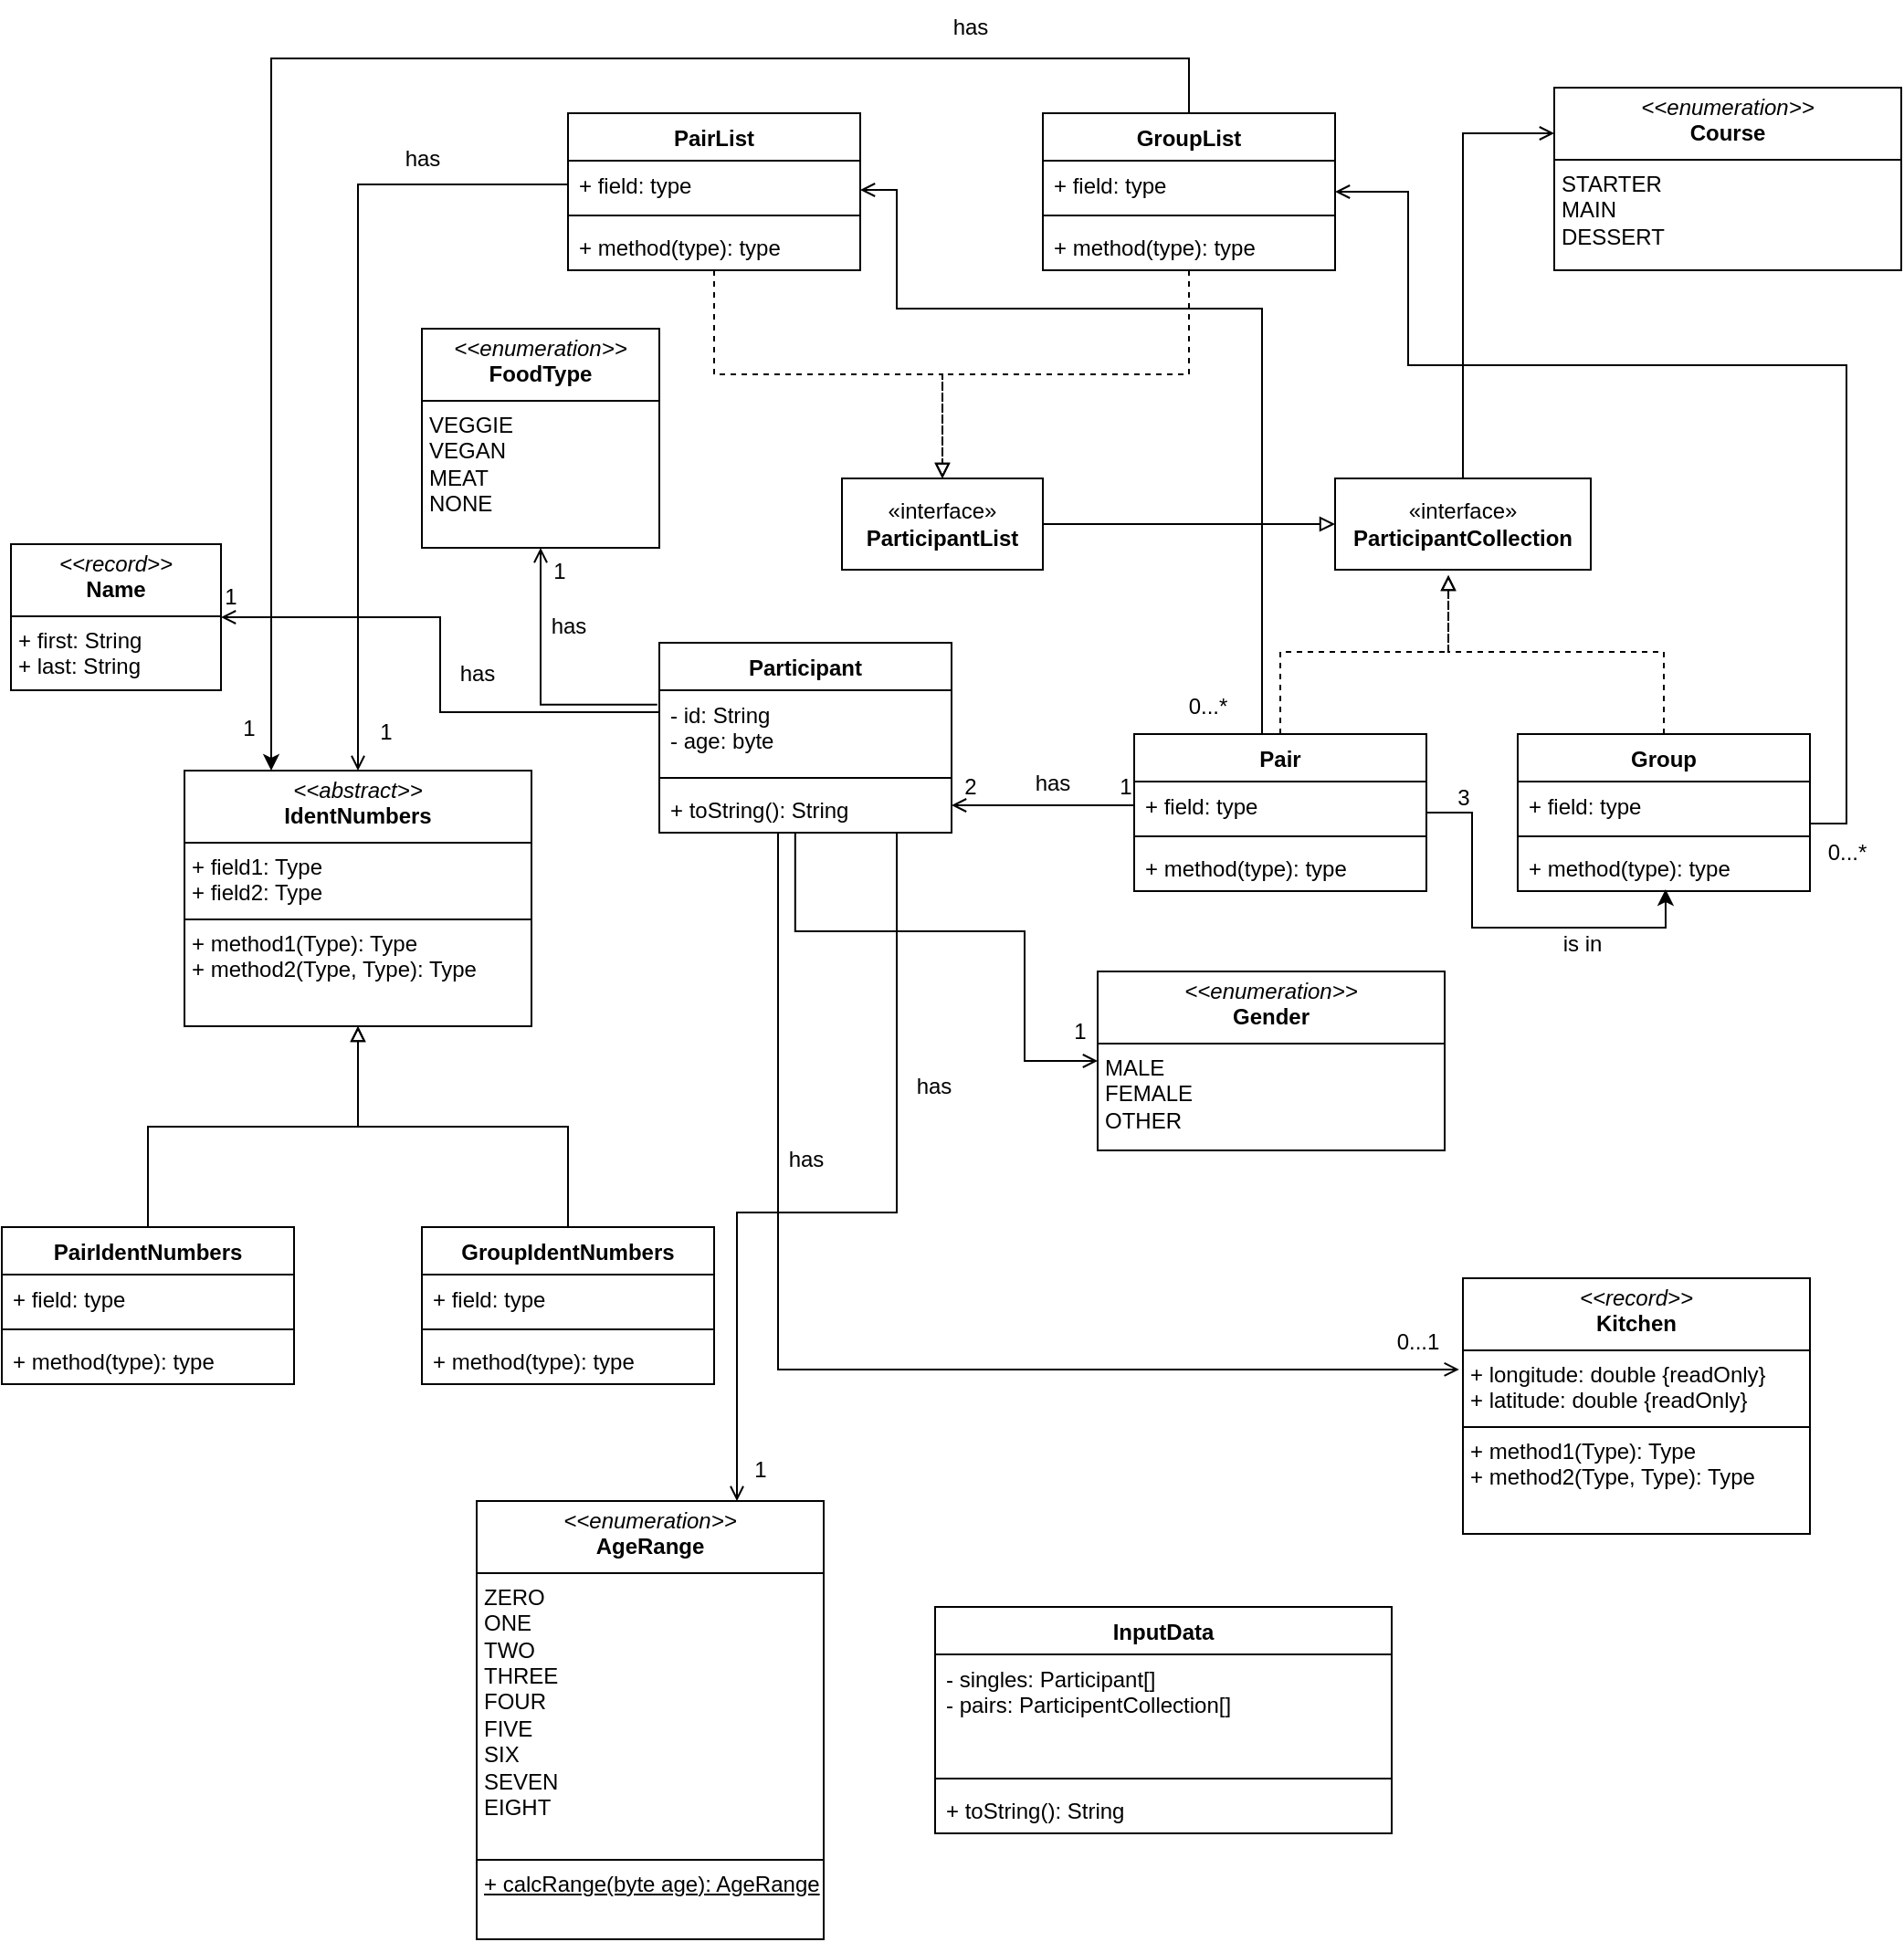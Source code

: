 <mxfile version="24.3.0" type="device">
  <diagram name="Seite-1" id="6wSpcnWUghKB4rUfSbuZ">
    <mxGraphModel dx="1542" dy="875" grid="1" gridSize="10" guides="1" tooltips="1" connect="1" arrows="1" fold="1" page="1" pageScale="1" pageWidth="1169" pageHeight="1654" math="0" shadow="0">
      <root>
        <mxCell id="0" />
        <mxCell id="1" parent="0" />
        <mxCell id="k5iG-wbjNf3QWmzNmNS7-6" style="edgeStyle=orthogonalEdgeStyle;rounded=0;orthogonalLoop=1;jettySize=auto;html=1;entryX=0;entryY=0.25;entryDx=0;entryDy=0;endArrow=open;endFill=0;" edge="1" parent="1" source="sCv6F4jHhr01Q8Q7Me1H-1" target="sCv6F4jHhr01Q8Q7Me1H-37">
          <mxGeometry relative="1" as="geometry" />
        </mxCell>
        <mxCell id="sCv6F4jHhr01Q8Q7Me1H-1" value="«interface»&lt;br&gt;&lt;b&gt;ParticipantCollection&lt;/b&gt;" style="html=1;whiteSpace=wrap;" parent="1" vertex="1">
          <mxGeometry x="740" y="322" width="140" height="50" as="geometry" />
        </mxCell>
        <mxCell id="sCv6F4jHhr01Q8Q7Me1H-3" style="edgeStyle=orthogonalEdgeStyle;rounded=0;orthogonalLoop=1;jettySize=auto;html=1;endArrow=block;endFill=0;" parent="1" source="sCv6F4jHhr01Q8Q7Me1H-2" target="sCv6F4jHhr01Q8Q7Me1H-1" edge="1">
          <mxGeometry relative="1" as="geometry" />
        </mxCell>
        <mxCell id="sCv6F4jHhr01Q8Q7Me1H-2" value="«interface»&lt;br&gt;&lt;b&gt;ParticipantList&lt;/b&gt;" style="html=1;whiteSpace=wrap;" parent="1" vertex="1">
          <mxGeometry x="470" y="322" width="110" height="50" as="geometry" />
        </mxCell>
        <mxCell id="sCv6F4jHhr01Q8Q7Me1H-4" value="Group" style="swimlane;fontStyle=1;align=center;verticalAlign=top;childLayout=stackLayout;horizontal=1;startSize=26;horizontalStack=0;resizeParent=1;resizeParentMax=0;resizeLast=0;collapsible=1;marginBottom=0;whiteSpace=wrap;html=1;" parent="1" vertex="1">
          <mxGeometry x="840" y="462" width="160" height="86" as="geometry" />
        </mxCell>
        <mxCell id="sCv6F4jHhr01Q8Q7Me1H-5" value="+ field: type" style="text;strokeColor=none;fillColor=none;align=left;verticalAlign=top;spacingLeft=4;spacingRight=4;overflow=hidden;rotatable=0;points=[[0,0.5],[1,0.5]];portConstraint=eastwest;whiteSpace=wrap;html=1;" parent="sCv6F4jHhr01Q8Q7Me1H-4" vertex="1">
          <mxGeometry y="26" width="160" height="26" as="geometry" />
        </mxCell>
        <mxCell id="sCv6F4jHhr01Q8Q7Me1H-6" value="" style="line;strokeWidth=1;fillColor=none;align=left;verticalAlign=middle;spacingTop=-1;spacingLeft=3;spacingRight=3;rotatable=0;labelPosition=right;points=[];portConstraint=eastwest;strokeColor=inherit;" parent="sCv6F4jHhr01Q8Q7Me1H-4" vertex="1">
          <mxGeometry y="52" width="160" height="8" as="geometry" />
        </mxCell>
        <mxCell id="sCv6F4jHhr01Q8Q7Me1H-7" value="+ method(type): type" style="text;strokeColor=none;fillColor=none;align=left;verticalAlign=top;spacingLeft=4;spacingRight=4;overflow=hidden;rotatable=0;points=[[0,0.5],[1,0.5]];portConstraint=eastwest;whiteSpace=wrap;html=1;" parent="sCv6F4jHhr01Q8Q7Me1H-4" vertex="1">
          <mxGeometry y="60" width="160" height="26" as="geometry" />
        </mxCell>
        <mxCell id="sCv6F4jHhr01Q8Q7Me1H-56" style="edgeStyle=orthogonalEdgeStyle;rounded=0;orthogonalLoop=1;jettySize=auto;html=1;entryX=-0.011;entryY=0.357;entryDx=0;entryDy=0;entryPerimeter=0;endArrow=open;endFill=0;" parent="1" source="sCv6F4jHhr01Q8Q7Me1H-38" target="sCv6F4jHhr01Q8Q7Me1H-46" edge="1">
          <mxGeometry relative="1" as="geometry">
            <mxPoint x="780" y="753" as="targetPoint" />
            <Array as="points">
              <mxPoint x="435" y="810" />
            </Array>
          </mxGeometry>
        </mxCell>
        <mxCell id="sCv6F4jHhr01Q8Q7Me1H-8" value="Pair" style="swimlane;fontStyle=1;align=center;verticalAlign=top;childLayout=stackLayout;horizontal=1;startSize=26;horizontalStack=0;resizeParent=1;resizeParentMax=0;resizeLast=0;collapsible=1;marginBottom=0;whiteSpace=wrap;html=1;" parent="1" vertex="1">
          <mxGeometry x="630" y="462" width="160" height="86" as="geometry" />
        </mxCell>
        <mxCell id="sCv6F4jHhr01Q8Q7Me1H-9" value="+ field: type" style="text;strokeColor=none;fillColor=none;align=left;verticalAlign=top;spacingLeft=4;spacingRight=4;overflow=hidden;rotatable=0;points=[[0,0.5],[1,0.5]];portConstraint=eastwest;whiteSpace=wrap;html=1;" parent="sCv6F4jHhr01Q8Q7Me1H-8" vertex="1">
          <mxGeometry y="26" width="160" height="26" as="geometry" />
        </mxCell>
        <mxCell id="sCv6F4jHhr01Q8Q7Me1H-10" value="" style="line;strokeWidth=1;fillColor=none;align=left;verticalAlign=middle;spacingTop=-1;spacingLeft=3;spacingRight=3;rotatable=0;labelPosition=right;points=[];portConstraint=eastwest;strokeColor=inherit;" parent="sCv6F4jHhr01Q8Q7Me1H-8" vertex="1">
          <mxGeometry y="52" width="160" height="8" as="geometry" />
        </mxCell>
        <mxCell id="sCv6F4jHhr01Q8Q7Me1H-11" value="+ method(type): type" style="text;strokeColor=none;fillColor=none;align=left;verticalAlign=top;spacingLeft=4;spacingRight=4;overflow=hidden;rotatable=0;points=[[0,0.5],[1,0.5]];portConstraint=eastwest;whiteSpace=wrap;html=1;" parent="sCv6F4jHhr01Q8Q7Me1H-8" vertex="1">
          <mxGeometry y="60" width="160" height="26" as="geometry" />
        </mxCell>
        <mxCell id="sCv6F4jHhr01Q8Q7Me1H-12" style="edgeStyle=orthogonalEdgeStyle;rounded=0;orthogonalLoop=1;jettySize=auto;html=1;entryX=0.443;entryY=1.06;entryDx=0;entryDy=0;entryPerimeter=0;dashed=1;endArrow=block;endFill=0;" parent="1" source="sCv6F4jHhr01Q8Q7Me1H-8" target="sCv6F4jHhr01Q8Q7Me1H-1" edge="1">
          <mxGeometry relative="1" as="geometry" />
        </mxCell>
        <mxCell id="sCv6F4jHhr01Q8Q7Me1H-13" style="edgeStyle=orthogonalEdgeStyle;rounded=0;orthogonalLoop=1;jettySize=auto;html=1;entryX=0.443;entryY=1.06;entryDx=0;entryDy=0;entryPerimeter=0;dashed=1;endArrow=block;endFill=0;" parent="1" source="sCv6F4jHhr01Q8Q7Me1H-4" target="sCv6F4jHhr01Q8Q7Me1H-1" edge="1">
          <mxGeometry relative="1" as="geometry" />
        </mxCell>
        <mxCell id="sCv6F4jHhr01Q8Q7Me1H-23" style="edgeStyle=orthogonalEdgeStyle;rounded=0;orthogonalLoop=1;jettySize=auto;html=1;entryX=0.5;entryY=0;entryDx=0;entryDy=0;dashed=1;endArrow=block;endFill=0;" parent="1" source="sCv6F4jHhr01Q8Q7Me1H-14" target="sCv6F4jHhr01Q8Q7Me1H-2" edge="1">
          <mxGeometry relative="1" as="geometry" />
        </mxCell>
        <mxCell id="sCv6F4jHhr01Q8Q7Me1H-62" style="edgeStyle=orthogonalEdgeStyle;rounded=0;orthogonalLoop=1;jettySize=auto;html=1;entryX=0.25;entryY=0;entryDx=0;entryDy=0;" parent="1" source="sCv6F4jHhr01Q8Q7Me1H-14" target="sCv6F4jHhr01Q8Q7Me1H-24" edge="1">
          <mxGeometry relative="1" as="geometry">
            <Array as="points">
              <mxPoint x="660" y="92" />
              <mxPoint x="158" y="92" />
            </Array>
          </mxGeometry>
        </mxCell>
        <mxCell id="sCv6F4jHhr01Q8Q7Me1H-14" value="GroupList" style="swimlane;fontStyle=1;align=center;verticalAlign=top;childLayout=stackLayout;horizontal=1;startSize=26;horizontalStack=0;resizeParent=1;resizeParentMax=0;resizeLast=0;collapsible=1;marginBottom=0;whiteSpace=wrap;html=1;" parent="1" vertex="1">
          <mxGeometry x="580" y="122" width="160" height="86" as="geometry" />
        </mxCell>
        <mxCell id="sCv6F4jHhr01Q8Q7Me1H-15" value="+ field: type" style="text;strokeColor=none;fillColor=none;align=left;verticalAlign=top;spacingLeft=4;spacingRight=4;overflow=hidden;rotatable=0;points=[[0,0.5],[1,0.5]];portConstraint=eastwest;whiteSpace=wrap;html=1;" parent="sCv6F4jHhr01Q8Q7Me1H-14" vertex="1">
          <mxGeometry y="26" width="160" height="26" as="geometry" />
        </mxCell>
        <mxCell id="sCv6F4jHhr01Q8Q7Me1H-16" value="" style="line;strokeWidth=1;fillColor=none;align=left;verticalAlign=middle;spacingTop=-1;spacingLeft=3;spacingRight=3;rotatable=0;labelPosition=right;points=[];portConstraint=eastwest;strokeColor=inherit;" parent="sCv6F4jHhr01Q8Q7Me1H-14" vertex="1">
          <mxGeometry y="52" width="160" height="8" as="geometry" />
        </mxCell>
        <mxCell id="sCv6F4jHhr01Q8Q7Me1H-17" value="+ method(type): type" style="text;strokeColor=none;fillColor=none;align=left;verticalAlign=top;spacingLeft=4;spacingRight=4;overflow=hidden;rotatable=0;points=[[0,0.5],[1,0.5]];portConstraint=eastwest;whiteSpace=wrap;html=1;" parent="sCv6F4jHhr01Q8Q7Me1H-14" vertex="1">
          <mxGeometry y="60" width="160" height="26" as="geometry" />
        </mxCell>
        <mxCell id="sCv6F4jHhr01Q8Q7Me1H-22" style="edgeStyle=orthogonalEdgeStyle;rounded=0;orthogonalLoop=1;jettySize=auto;html=1;entryX=0.5;entryY=0;entryDx=0;entryDy=0;dashed=1;endArrow=block;endFill=0;" parent="1" source="sCv6F4jHhr01Q8Q7Me1H-18" target="sCv6F4jHhr01Q8Q7Me1H-2" edge="1">
          <mxGeometry relative="1" as="geometry" />
        </mxCell>
        <mxCell id="sCv6F4jHhr01Q8Q7Me1H-18" value="PairList" style="swimlane;fontStyle=1;align=center;verticalAlign=top;childLayout=stackLayout;horizontal=1;startSize=26;horizontalStack=0;resizeParent=1;resizeParentMax=0;resizeLast=0;collapsible=1;marginBottom=0;whiteSpace=wrap;html=1;" parent="1" vertex="1">
          <mxGeometry x="320" y="122" width="160" height="86" as="geometry" />
        </mxCell>
        <mxCell id="sCv6F4jHhr01Q8Q7Me1H-19" value="+ field: type" style="text;strokeColor=none;fillColor=none;align=left;verticalAlign=top;spacingLeft=4;spacingRight=4;overflow=hidden;rotatable=0;points=[[0,0.5],[1,0.5]];portConstraint=eastwest;whiteSpace=wrap;html=1;" parent="sCv6F4jHhr01Q8Q7Me1H-18" vertex="1">
          <mxGeometry y="26" width="160" height="26" as="geometry" />
        </mxCell>
        <mxCell id="sCv6F4jHhr01Q8Q7Me1H-20" value="" style="line;strokeWidth=1;fillColor=none;align=left;verticalAlign=middle;spacingTop=-1;spacingLeft=3;spacingRight=3;rotatable=0;labelPosition=right;points=[];portConstraint=eastwest;strokeColor=inherit;" parent="sCv6F4jHhr01Q8Q7Me1H-18" vertex="1">
          <mxGeometry y="52" width="160" height="8" as="geometry" />
        </mxCell>
        <mxCell id="sCv6F4jHhr01Q8Q7Me1H-21" value="+ method(type): type" style="text;strokeColor=none;fillColor=none;align=left;verticalAlign=top;spacingLeft=4;spacingRight=4;overflow=hidden;rotatable=0;points=[[0,0.5],[1,0.5]];portConstraint=eastwest;whiteSpace=wrap;html=1;" parent="sCv6F4jHhr01Q8Q7Me1H-18" vertex="1">
          <mxGeometry y="60" width="160" height="26" as="geometry" />
        </mxCell>
        <mxCell id="sCv6F4jHhr01Q8Q7Me1H-59" style="edgeStyle=orthogonalEdgeStyle;rounded=0;orthogonalLoop=1;jettySize=auto;html=1;entryX=0;entryY=0.5;entryDx=0;entryDy=0;endArrow=none;endFill=0;startArrow=open;startFill=0;" parent="1" source="sCv6F4jHhr01Q8Q7Me1H-24" target="sCv6F4jHhr01Q8Q7Me1H-19" edge="1">
          <mxGeometry relative="1" as="geometry" />
        </mxCell>
        <mxCell id="sCv6F4jHhr01Q8Q7Me1H-24" value="&lt;p style=&quot;margin:0px;margin-top:4px;text-align:center;&quot;&gt;&lt;i&gt;&amp;lt;&amp;lt;abstract&amp;gt;&amp;gt;&lt;/i&gt;&lt;br&gt;&lt;b&gt;IdentNumbers&lt;/b&gt;&lt;/p&gt;&lt;hr size=&quot;1&quot; style=&quot;border-style:solid;&quot;&gt;&lt;p style=&quot;margin:0px;margin-left:4px;&quot;&gt;+ field1: Type&lt;br&gt;+ field2: Type&lt;/p&gt;&lt;hr size=&quot;1&quot; style=&quot;border-style:solid;&quot;&gt;&lt;p style=&quot;margin:0px;margin-left:4px;&quot;&gt;+ method1(Type): Type&lt;br&gt;+ method2(Type, Type): Type&lt;/p&gt;" style="verticalAlign=top;align=left;overflow=fill;html=1;whiteSpace=wrap;" parent="1" vertex="1">
          <mxGeometry x="110" y="482" width="190" height="140" as="geometry" />
        </mxCell>
        <mxCell id="sCv6F4jHhr01Q8Q7Me1H-34" style="edgeStyle=orthogonalEdgeStyle;rounded=0;orthogonalLoop=1;jettySize=auto;html=1;entryX=0.5;entryY=1;entryDx=0;entryDy=0;endArrow=block;endFill=0;" parent="1" source="sCv6F4jHhr01Q8Q7Me1H-25" target="sCv6F4jHhr01Q8Q7Me1H-24" edge="1">
          <mxGeometry relative="1" as="geometry" />
        </mxCell>
        <mxCell id="sCv6F4jHhr01Q8Q7Me1H-25" value="GroupIdentNumbers" style="swimlane;fontStyle=1;align=center;verticalAlign=top;childLayout=stackLayout;horizontal=1;startSize=26;horizontalStack=0;resizeParent=1;resizeParentMax=0;resizeLast=0;collapsible=1;marginBottom=0;whiteSpace=wrap;html=1;" parent="1" vertex="1">
          <mxGeometry x="240" y="732" width="160" height="86" as="geometry" />
        </mxCell>
        <mxCell id="sCv6F4jHhr01Q8Q7Me1H-26" value="+ field: type" style="text;strokeColor=none;fillColor=none;align=left;verticalAlign=top;spacingLeft=4;spacingRight=4;overflow=hidden;rotatable=0;points=[[0,0.5],[1,0.5]];portConstraint=eastwest;whiteSpace=wrap;html=1;" parent="sCv6F4jHhr01Q8Q7Me1H-25" vertex="1">
          <mxGeometry y="26" width="160" height="26" as="geometry" />
        </mxCell>
        <mxCell id="sCv6F4jHhr01Q8Q7Me1H-27" value="" style="line;strokeWidth=1;fillColor=none;align=left;verticalAlign=middle;spacingTop=-1;spacingLeft=3;spacingRight=3;rotatable=0;labelPosition=right;points=[];portConstraint=eastwest;strokeColor=inherit;" parent="sCv6F4jHhr01Q8Q7Me1H-25" vertex="1">
          <mxGeometry y="52" width="160" height="8" as="geometry" />
        </mxCell>
        <mxCell id="sCv6F4jHhr01Q8Q7Me1H-28" value="+ method(type): type" style="text;strokeColor=none;fillColor=none;align=left;verticalAlign=top;spacingLeft=4;spacingRight=4;overflow=hidden;rotatable=0;points=[[0,0.5],[1,0.5]];portConstraint=eastwest;whiteSpace=wrap;html=1;" parent="sCv6F4jHhr01Q8Q7Me1H-25" vertex="1">
          <mxGeometry y="60" width="160" height="26" as="geometry" />
        </mxCell>
        <mxCell id="sCv6F4jHhr01Q8Q7Me1H-33" style="edgeStyle=orthogonalEdgeStyle;rounded=0;orthogonalLoop=1;jettySize=auto;html=1;entryX=0.5;entryY=1;entryDx=0;entryDy=0;endArrow=block;endFill=0;" parent="1" source="sCv6F4jHhr01Q8Q7Me1H-29" target="sCv6F4jHhr01Q8Q7Me1H-24" edge="1">
          <mxGeometry relative="1" as="geometry" />
        </mxCell>
        <mxCell id="sCv6F4jHhr01Q8Q7Me1H-29" value="PairIdentNumbers" style="swimlane;fontStyle=1;align=center;verticalAlign=top;childLayout=stackLayout;horizontal=1;startSize=26;horizontalStack=0;resizeParent=1;resizeParentMax=0;resizeLast=0;collapsible=1;marginBottom=0;whiteSpace=wrap;html=1;" parent="1" vertex="1">
          <mxGeometry x="10" y="732" width="160" height="86" as="geometry" />
        </mxCell>
        <mxCell id="sCv6F4jHhr01Q8Q7Me1H-30" value="+ field: type" style="text;strokeColor=none;fillColor=none;align=left;verticalAlign=top;spacingLeft=4;spacingRight=4;overflow=hidden;rotatable=0;points=[[0,0.5],[1,0.5]];portConstraint=eastwest;whiteSpace=wrap;html=1;" parent="sCv6F4jHhr01Q8Q7Me1H-29" vertex="1">
          <mxGeometry y="26" width="160" height="26" as="geometry" />
        </mxCell>
        <mxCell id="sCv6F4jHhr01Q8Q7Me1H-31" value="" style="line;strokeWidth=1;fillColor=none;align=left;verticalAlign=middle;spacingTop=-1;spacingLeft=3;spacingRight=3;rotatable=0;labelPosition=right;points=[];portConstraint=eastwest;strokeColor=inherit;" parent="sCv6F4jHhr01Q8Q7Me1H-29" vertex="1">
          <mxGeometry y="52" width="160" height="8" as="geometry" />
        </mxCell>
        <mxCell id="sCv6F4jHhr01Q8Q7Me1H-32" value="+ method(type): type" style="text;strokeColor=none;fillColor=none;align=left;verticalAlign=top;spacingLeft=4;spacingRight=4;overflow=hidden;rotatable=0;points=[[0,0.5],[1,0.5]];portConstraint=eastwest;whiteSpace=wrap;html=1;" parent="sCv6F4jHhr01Q8Q7Me1H-29" vertex="1">
          <mxGeometry y="60" width="160" height="26" as="geometry" />
        </mxCell>
        <mxCell id="sCv6F4jHhr01Q8Q7Me1H-37" value="&lt;p style=&quot;margin:0px;margin-top:4px;text-align:center;&quot;&gt;&lt;i&gt;&amp;lt;&amp;lt;enumeration&amp;gt;&amp;gt;&lt;/i&gt;&lt;br&gt;&lt;b&gt;Course&lt;/b&gt;&lt;/p&gt;&lt;hr size=&quot;1&quot; style=&quot;border-style:solid;&quot;&gt;&lt;p style=&quot;margin:0px;margin-left:4px;&quot;&gt;STARTER&lt;/p&gt;&lt;p style=&quot;margin:0px;margin-left:4px;&quot;&gt;MAIN&lt;/p&gt;&lt;p style=&quot;margin:0px;margin-left:4px;&quot;&gt;DESSERT&lt;/p&gt;&lt;p style=&quot;margin:0px;margin-left:4px;&quot;&gt;&lt;br&gt;&lt;/p&gt;" style="verticalAlign=top;align=left;overflow=fill;html=1;whiteSpace=wrap;" parent="1" vertex="1">
          <mxGeometry x="860" y="108" width="190" height="100" as="geometry" />
        </mxCell>
        <mxCell id="sCv6F4jHhr01Q8Q7Me1H-47" style="edgeStyle=orthogonalEdgeStyle;rounded=0;orthogonalLoop=1;jettySize=auto;html=1;entryX=0;entryY=0.5;entryDx=0;entryDy=0;verticalAlign=bottom;endArrow=none;endFill=0;horizontal=1;shadow=0;flowAnimation=0;strokeColor=default;startArrow=open;startFill=0;" parent="1" source="sCv6F4jHhr01Q8Q7Me1H-38" target="sCv6F4jHhr01Q8Q7Me1H-9" edge="1">
          <mxGeometry relative="1" as="geometry">
            <Array as="points">
              <mxPoint x="550" y="501" />
              <mxPoint x="550" y="501" />
            </Array>
          </mxGeometry>
        </mxCell>
        <mxCell id="k5iG-wbjNf3QWmzNmNS7-21" style="edgeStyle=orthogonalEdgeStyle;rounded=0;orthogonalLoop=1;jettySize=auto;html=1;entryX=0.75;entryY=0;entryDx=0;entryDy=0;endArrow=open;endFill=0;" edge="1" parent="1" source="sCv6F4jHhr01Q8Q7Me1H-38" target="k5iG-wbjNf3QWmzNmNS7-20">
          <mxGeometry relative="1" as="geometry">
            <Array as="points">
              <mxPoint x="500" y="724" />
              <mxPoint x="413" y="724" />
            </Array>
          </mxGeometry>
        </mxCell>
        <mxCell id="sCv6F4jHhr01Q8Q7Me1H-38" value="Participant" style="swimlane;fontStyle=1;align=center;verticalAlign=top;childLayout=stackLayout;horizontal=1;startSize=26;horizontalStack=0;resizeParent=1;resizeParentMax=0;resizeLast=0;collapsible=1;marginBottom=0;whiteSpace=wrap;html=1;" parent="1" vertex="1">
          <mxGeometry x="370" y="412" width="160" height="104" as="geometry">
            <mxRectangle x="370" y="412" width="100" height="30" as="alternateBounds" />
          </mxGeometry>
        </mxCell>
        <mxCell id="sCv6F4jHhr01Q8Q7Me1H-39" value="&lt;div&gt;- id: String&lt;/div&gt;&lt;div&gt;- age: byte&lt;/div&gt;" style="text;strokeColor=none;fillColor=none;align=left;verticalAlign=top;spacingLeft=4;spacingRight=4;overflow=hidden;rotatable=0;points=[[0,0.5],[1,0.5]];portConstraint=eastwest;whiteSpace=wrap;html=1;" parent="sCv6F4jHhr01Q8Q7Me1H-38" vertex="1">
          <mxGeometry y="26" width="160" height="44" as="geometry" />
        </mxCell>
        <mxCell id="sCv6F4jHhr01Q8Q7Me1H-40" value="" style="line;strokeWidth=1;fillColor=none;align=left;verticalAlign=middle;spacingTop=-1;spacingLeft=3;spacingRight=3;rotatable=0;labelPosition=right;points=[];portConstraint=eastwest;strokeColor=inherit;" parent="sCv6F4jHhr01Q8Q7Me1H-38" vertex="1">
          <mxGeometry y="70" width="160" height="8" as="geometry" />
        </mxCell>
        <mxCell id="sCv6F4jHhr01Q8Q7Me1H-41" value="+ toString(): String" style="text;strokeColor=none;fillColor=none;align=left;verticalAlign=top;spacingLeft=4;spacingRight=4;overflow=hidden;rotatable=0;points=[[0,0.5],[1,0.5]];portConstraint=eastwest;whiteSpace=wrap;html=1;" parent="sCv6F4jHhr01Q8Q7Me1H-38" vertex="1">
          <mxGeometry y="78" width="160" height="26" as="geometry" />
        </mxCell>
        <mxCell id="sCv6F4jHhr01Q8Q7Me1H-46" value="&lt;p style=&quot;margin:0px;margin-top:4px;text-align:center;&quot;&gt;&lt;i&gt;&amp;lt;&amp;lt;record&amp;gt;&amp;gt;&lt;/i&gt;&lt;br&gt;&lt;b&gt;Kitchen&lt;/b&gt;&lt;/p&gt;&lt;hr size=&quot;1&quot; style=&quot;border-style:solid;&quot;&gt;&lt;p style=&quot;margin:0px;margin-left:4px;&quot;&gt;+ longitude: double {readOnly}&lt;/p&gt;&lt;p style=&quot;margin:0px;margin-left:4px;&quot;&gt;+ latitude: double {readOnly}&lt;/p&gt;&lt;hr size=&quot;1&quot; style=&quot;border-style:solid;&quot;&gt;&lt;p style=&quot;margin:0px;margin-left:4px;&quot;&gt;+ method1(Type): Type&lt;br&gt;+ method2(Type, Type): Type&lt;/p&gt;" style="verticalAlign=top;align=left;overflow=fill;html=1;whiteSpace=wrap;" parent="1" vertex="1">
          <mxGeometry x="810" y="760" width="190" height="140" as="geometry" />
        </mxCell>
        <mxCell id="sCv6F4jHhr01Q8Q7Me1H-48" style="edgeStyle=orthogonalEdgeStyle;rounded=0;orthogonalLoop=1;jettySize=auto;html=1;entryX=0.506;entryY=0.962;entryDx=0;entryDy=0;entryPerimeter=0;" parent="1" source="sCv6F4jHhr01Q8Q7Me1H-8" target="sCv6F4jHhr01Q8Q7Me1H-7" edge="1">
          <mxGeometry relative="1" as="geometry" />
        </mxCell>
        <mxCell id="sCv6F4jHhr01Q8Q7Me1H-50" value="has" style="text;html=1;align=center;verticalAlign=middle;resizable=0;points=[];autosize=1;strokeColor=none;fillColor=none;" parent="1" vertex="1">
          <mxGeometry x="565" y="474" width="40" height="30" as="geometry" />
        </mxCell>
        <mxCell id="sCv6F4jHhr01Q8Q7Me1H-52" value="2" style="text;html=1;align=center;verticalAlign=middle;resizable=0;points=[];autosize=1;strokeColor=none;fillColor=none;" parent="1" vertex="1">
          <mxGeometry x="525" y="476" width="30" height="30" as="geometry" />
        </mxCell>
        <mxCell id="sCv6F4jHhr01Q8Q7Me1H-53" value="1" style="text;html=1;align=center;verticalAlign=middle;resizable=0;points=[];autosize=1;strokeColor=none;fillColor=none;spacingBottom=0;" parent="1" vertex="1">
          <mxGeometry x="610" y="476" width="30" height="30" as="geometry" />
        </mxCell>
        <mxCell id="sCv6F4jHhr01Q8Q7Me1H-54" value="3" style="text;html=1;align=center;verticalAlign=middle;resizable=0;points=[];autosize=1;strokeColor=none;fillColor=none;" parent="1" vertex="1">
          <mxGeometry x="795" y="482" width="30" height="30" as="geometry" />
        </mxCell>
        <mxCell id="sCv6F4jHhr01Q8Q7Me1H-55" value="is in" style="text;html=1;align=center;verticalAlign=middle;resizable=0;points=[];autosize=1;strokeColor=none;fillColor=none;" parent="1" vertex="1">
          <mxGeometry x="855" y="562" width="40" height="30" as="geometry" />
        </mxCell>
        <mxCell id="sCv6F4jHhr01Q8Q7Me1H-57" value="has" style="text;html=1;align=center;verticalAlign=middle;resizable=0;points=[];autosize=1;strokeColor=none;fillColor=none;" parent="1" vertex="1">
          <mxGeometry x="430" y="680" width="40" height="30" as="geometry" />
        </mxCell>
        <mxCell id="sCv6F4jHhr01Q8Q7Me1H-58" value="0...1" style="text;html=1;align=center;verticalAlign=middle;resizable=0;points=[];autosize=1;strokeColor=none;fillColor=none;" parent="1" vertex="1">
          <mxGeometry x="760" y="780" width="50" height="30" as="geometry" />
        </mxCell>
        <mxCell id="sCv6F4jHhr01Q8Q7Me1H-60" value="has" style="text;html=1;align=center;verticalAlign=middle;resizable=0;points=[];autosize=1;strokeColor=none;fillColor=none;" parent="1" vertex="1">
          <mxGeometry x="220" y="132" width="40" height="30" as="geometry" />
        </mxCell>
        <mxCell id="sCv6F4jHhr01Q8Q7Me1H-61" value="1" style="text;html=1;align=center;verticalAlign=middle;resizable=0;points=[];autosize=1;strokeColor=none;fillColor=none;" parent="1" vertex="1">
          <mxGeometry x="205" y="446" width="30" height="30" as="geometry" />
        </mxCell>
        <mxCell id="sCv6F4jHhr01Q8Q7Me1H-63" value="has" style="text;html=1;align=center;verticalAlign=middle;resizable=0;points=[];autosize=1;strokeColor=none;fillColor=none;" parent="1" vertex="1">
          <mxGeometry x="520" y="60" width="40" height="30" as="geometry" />
        </mxCell>
        <mxCell id="sCv6F4jHhr01Q8Q7Me1H-64" value="1" style="text;html=1;align=center;verticalAlign=middle;resizable=0;points=[];autosize=1;strokeColor=none;fillColor=none;" parent="1" vertex="1">
          <mxGeometry x="130" y="444" width="30" height="30" as="geometry" />
        </mxCell>
        <mxCell id="k5iG-wbjNf3QWmzNmNS7-1" style="edgeStyle=orthogonalEdgeStyle;rounded=0;orthogonalLoop=1;jettySize=auto;html=1;endArrow=none;endFill=0;startArrow=open;startFill=0;" edge="1" parent="1" source="sCv6F4jHhr01Q8Q7Me1H-14" target="sCv6F4jHhr01Q8Q7Me1H-5">
          <mxGeometry relative="1" as="geometry">
            <Array as="points">
              <mxPoint x="780" y="165" />
              <mxPoint x="780" y="260" />
              <mxPoint x="1020" y="260" />
              <mxPoint x="1020" y="511" />
            </Array>
          </mxGeometry>
        </mxCell>
        <mxCell id="k5iG-wbjNf3QWmzNmNS7-2" value="0...*" style="text;html=1;align=center;verticalAlign=middle;resizable=0;points=[];autosize=1;strokeColor=none;fillColor=none;" vertex="1" parent="1">
          <mxGeometry x="1000" y="512" width="40" height="30" as="geometry" />
        </mxCell>
        <mxCell id="k5iG-wbjNf3QWmzNmNS7-3" style="edgeStyle=orthogonalEdgeStyle;rounded=0;orthogonalLoop=1;jettySize=auto;html=1;entryX=0.323;entryY=0.013;entryDx=0;entryDy=0;entryPerimeter=0;endArrow=none;endFill=0;startArrow=open;startFill=0;" edge="1" parent="1" source="sCv6F4jHhr01Q8Q7Me1H-19">
          <mxGeometry relative="1" as="geometry">
            <mxPoint x="470" y="163.87" as="sourcePoint" />
            <mxPoint x="681.68" y="461.988" as="targetPoint" />
            <Array as="points">
              <mxPoint x="500" y="164" />
              <mxPoint x="500" y="229" />
              <mxPoint x="700" y="229" />
              <mxPoint x="700" y="462" />
            </Array>
          </mxGeometry>
        </mxCell>
        <mxCell id="k5iG-wbjNf3QWmzNmNS7-4" value="0...*" style="text;html=1;align=center;verticalAlign=middle;resizable=0;points=[];autosize=1;strokeColor=none;fillColor=none;" vertex="1" parent="1">
          <mxGeometry x="650" y="432" width="40" height="30" as="geometry" />
        </mxCell>
        <mxCell id="k5iG-wbjNf3QWmzNmNS7-7" value="InputData" style="swimlane;fontStyle=1;align=center;verticalAlign=top;childLayout=stackLayout;horizontal=1;startSize=26;horizontalStack=0;resizeParent=1;resizeParentMax=0;resizeLast=0;collapsible=1;marginBottom=0;whiteSpace=wrap;html=1;" vertex="1" parent="1">
          <mxGeometry x="521" y="940" width="250" height="124" as="geometry" />
        </mxCell>
        <mxCell id="k5iG-wbjNf3QWmzNmNS7-8" value="- singles: Participant[]&lt;div&gt;- pairs: ParticipentCollection[]&lt;/div&gt;" style="text;strokeColor=none;fillColor=none;align=left;verticalAlign=top;spacingLeft=4;spacingRight=4;overflow=hidden;rotatable=0;points=[[0,0.5],[1,0.5]];portConstraint=eastwest;whiteSpace=wrap;html=1;" vertex="1" parent="k5iG-wbjNf3QWmzNmNS7-7">
          <mxGeometry y="26" width="250" height="64" as="geometry" />
        </mxCell>
        <mxCell id="k5iG-wbjNf3QWmzNmNS7-9" value="" style="line;strokeWidth=1;fillColor=none;align=left;verticalAlign=middle;spacingTop=-1;spacingLeft=3;spacingRight=3;rotatable=0;labelPosition=right;points=[];portConstraint=eastwest;strokeColor=inherit;" vertex="1" parent="k5iG-wbjNf3QWmzNmNS7-7">
          <mxGeometry y="90" width="250" height="8" as="geometry" />
        </mxCell>
        <mxCell id="k5iG-wbjNf3QWmzNmNS7-10" value="+ toString(): String" style="text;strokeColor=none;fillColor=none;align=left;verticalAlign=top;spacingLeft=4;spacingRight=4;overflow=hidden;rotatable=0;points=[[0,0.5],[1,0.5]];portConstraint=eastwest;whiteSpace=wrap;html=1;" vertex="1" parent="k5iG-wbjNf3QWmzNmNS7-7">
          <mxGeometry y="98" width="250" height="26" as="geometry" />
        </mxCell>
        <mxCell id="k5iG-wbjNf3QWmzNmNS7-12" value="&lt;p style=&quot;margin:0px;margin-top:4px;text-align:center;&quot;&gt;&lt;i&gt;&amp;lt;&amp;lt;enumeration&amp;gt;&amp;gt;&lt;/i&gt;&lt;br&gt;&lt;b&gt;FoodType&lt;/b&gt;&lt;/p&gt;&lt;hr size=&quot;1&quot; style=&quot;border-style:solid;&quot;&gt;&lt;p style=&quot;margin:0px;margin-left:4px;&quot;&gt;VEGGIE&lt;/p&gt;&lt;p style=&quot;margin:0px;margin-left:4px;&quot;&gt;VEGAN&lt;br&gt;MEAT&lt;/p&gt;&lt;p style=&quot;margin:0px;margin-left:4px;&quot;&gt;NONE&lt;/p&gt;" style="verticalAlign=top;align=left;overflow=fill;html=1;whiteSpace=wrap;" vertex="1" parent="1">
          <mxGeometry x="240" y="240" width="130" height="120" as="geometry" />
        </mxCell>
        <mxCell id="k5iG-wbjNf3QWmzNmNS7-13" style="edgeStyle=orthogonalEdgeStyle;rounded=0;orthogonalLoop=1;jettySize=auto;html=1;entryX=-0.007;entryY=0.18;entryDx=0;entryDy=0;entryPerimeter=0;endArrow=none;endFill=0;startArrow=open;startFill=0;" edge="1" parent="1" source="k5iG-wbjNf3QWmzNmNS7-12" target="sCv6F4jHhr01Q8Q7Me1H-39">
          <mxGeometry relative="1" as="geometry" />
        </mxCell>
        <mxCell id="k5iG-wbjNf3QWmzNmNS7-14" value="has" style="text;html=1;align=center;verticalAlign=middle;resizable=0;points=[];autosize=1;strokeColor=none;fillColor=none;" vertex="1" parent="1">
          <mxGeometry x="300" y="388" width="40" height="30" as="geometry" />
        </mxCell>
        <mxCell id="k5iG-wbjNf3QWmzNmNS7-15" value="1" style="text;html=1;align=center;verticalAlign=middle;resizable=0;points=[];autosize=1;strokeColor=none;fillColor=none;" vertex="1" parent="1">
          <mxGeometry x="300" y="358" width="30" height="30" as="geometry" />
        </mxCell>
        <mxCell id="k5iG-wbjNf3QWmzNmNS7-17" value="&lt;p style=&quot;margin:0px;margin-top:4px;text-align:center;&quot;&gt;&lt;i&gt;&amp;lt;&amp;lt;enumeration&amp;gt;&amp;gt;&lt;/i&gt;&lt;br&gt;&lt;b&gt;Gender&lt;/b&gt;&lt;/p&gt;&lt;hr size=&quot;1&quot; style=&quot;border-style:solid;&quot;&gt;&lt;p style=&quot;margin:0px;margin-left:4px;&quot;&gt;MALE&lt;/p&gt;&lt;p style=&quot;margin:0px;margin-left:4px;&quot;&gt;FEMALE&lt;/p&gt;&lt;p style=&quot;margin:0px;margin-left:4px;&quot;&gt;OTHER&lt;/p&gt;" style="verticalAlign=top;align=left;overflow=fill;html=1;whiteSpace=wrap;" vertex="1" parent="1">
          <mxGeometry x="610" y="592" width="190" height="98" as="geometry" />
        </mxCell>
        <mxCell id="k5iG-wbjNf3QWmzNmNS7-18" style="edgeStyle=orthogonalEdgeStyle;rounded=0;orthogonalLoop=1;jettySize=auto;html=1;entryX=0;entryY=0.5;entryDx=0;entryDy=0;endArrow=open;endFill=0;exitX=0.465;exitY=1;exitDx=0;exitDy=0;exitPerimeter=0;" edge="1" parent="1" source="sCv6F4jHhr01Q8Q7Me1H-41" target="k5iG-wbjNf3QWmzNmNS7-17">
          <mxGeometry relative="1" as="geometry">
            <mxPoint x="450" y="590" as="sourcePoint" />
            <Array as="points">
              <mxPoint x="444" y="570" />
              <mxPoint x="570" y="570" />
              <mxPoint x="570" y="641" />
            </Array>
          </mxGeometry>
        </mxCell>
        <mxCell id="k5iG-wbjNf3QWmzNmNS7-19" value="1" style="text;html=1;align=center;verticalAlign=middle;resizable=0;points=[];autosize=1;strokeColor=none;fillColor=none;" vertex="1" parent="1">
          <mxGeometry x="585" y="610" width="30" height="30" as="geometry" />
        </mxCell>
        <mxCell id="k5iG-wbjNf3QWmzNmNS7-20" value="&lt;p style=&quot;margin:0px;margin-top:4px;text-align:center;&quot;&gt;&lt;i&gt;&amp;lt;&amp;lt;enumeration&amp;gt;&amp;gt;&lt;/i&gt;&lt;br&gt;&lt;b&gt;AgeRange&lt;/b&gt;&lt;/p&gt;&lt;hr size=&quot;1&quot; style=&quot;border-style:solid;&quot;&gt;&lt;p style=&quot;margin:0px;margin-left:4px;&quot;&gt;ZERO&lt;/p&gt;&lt;p style=&quot;margin:0px;margin-left:4px;&quot;&gt;ONE&lt;/p&gt;&lt;p style=&quot;margin:0px;margin-left:4px;&quot;&gt;TWO&lt;/p&gt;&lt;p style=&quot;margin:0px;margin-left:4px;&quot;&gt;THREE&lt;/p&gt;&lt;p style=&quot;margin:0px;margin-left:4px;&quot;&gt;FOUR&lt;/p&gt;&lt;p style=&quot;margin:0px;margin-left:4px;&quot;&gt;FIVE&lt;/p&gt;&lt;p style=&quot;margin:0px;margin-left:4px;&quot;&gt;SIX&lt;/p&gt;&lt;p style=&quot;margin:0px;margin-left:4px;&quot;&gt;SEVEN&lt;/p&gt;&lt;p style=&quot;margin:0px;margin-left:4px;&quot;&gt;EIGHT&lt;br&gt;&lt;br&gt;&lt;/p&gt;&lt;hr size=&quot;1&quot; style=&quot;border-style:solid;&quot;&gt;&lt;p style=&quot;margin:0px;margin-left:4px;&quot;&gt;&lt;u&gt;+ calcRange(byte age): AgeRange&lt;/u&gt;&lt;/p&gt;" style="verticalAlign=top;align=left;overflow=fill;html=1;whiteSpace=wrap;" vertex="1" parent="1">
          <mxGeometry x="270" y="882" width="190" height="240" as="geometry" />
        </mxCell>
        <mxCell id="k5iG-wbjNf3QWmzNmNS7-22" value="has" style="text;html=1;align=center;verticalAlign=middle;resizable=0;points=[];autosize=1;strokeColor=none;fillColor=none;" vertex="1" parent="1">
          <mxGeometry x="500" y="640" width="40" height="30" as="geometry" />
        </mxCell>
        <mxCell id="k5iG-wbjNf3QWmzNmNS7-23" value="1" style="text;html=1;align=center;verticalAlign=middle;resizable=0;points=[];autosize=1;strokeColor=none;fillColor=none;" vertex="1" parent="1">
          <mxGeometry x="410" y="850" width="30" height="30" as="geometry" />
        </mxCell>
        <mxCell id="k5iG-wbjNf3QWmzNmNS7-24" value="&lt;p style=&quot;margin:0px;margin-top:4px;text-align:center;&quot;&gt;&lt;i&gt;&amp;lt;&amp;lt;record&amp;gt;&amp;gt;&lt;/i&gt;&lt;br&gt;&lt;b&gt;Name&lt;/b&gt;&lt;/p&gt;&lt;hr size=&quot;1&quot; style=&quot;border-style:solid;&quot;&gt;&lt;p style=&quot;margin:0px;margin-left:4px;&quot;&gt;+ first: String&lt;br&gt;+ last: String&lt;/p&gt;&lt;hr size=&quot;1&quot; style=&quot;border-style:solid;&quot;&gt;&lt;p style=&quot;margin:0px;margin-left:4px;&quot;&gt;&lt;br&gt;&lt;/p&gt;" style="verticalAlign=top;align=left;overflow=fill;html=1;whiteSpace=wrap;" vertex="1" parent="1">
          <mxGeometry x="15" y="358" width="115" height="80" as="geometry" />
        </mxCell>
        <mxCell id="k5iG-wbjNf3QWmzNmNS7-25" style="edgeStyle=orthogonalEdgeStyle;rounded=0;orthogonalLoop=1;jettySize=auto;html=1;entryX=1;entryY=0.5;entryDx=0;entryDy=0;endArrow=open;endFill=0;" edge="1" parent="1" source="sCv6F4jHhr01Q8Q7Me1H-39" target="k5iG-wbjNf3QWmzNmNS7-24">
          <mxGeometry relative="1" as="geometry">
            <Array as="points">
              <mxPoint x="250" y="450" />
              <mxPoint x="250" y="398" />
            </Array>
          </mxGeometry>
        </mxCell>
        <mxCell id="k5iG-wbjNf3QWmzNmNS7-26" value="1" style="text;html=1;align=center;verticalAlign=middle;resizable=0;points=[];autosize=1;strokeColor=none;fillColor=none;" vertex="1" parent="1">
          <mxGeometry x="120" y="372" width="30" height="30" as="geometry" />
        </mxCell>
        <mxCell id="k5iG-wbjNf3QWmzNmNS7-28" value="has" style="text;html=1;align=center;verticalAlign=middle;resizable=0;points=[];autosize=1;strokeColor=none;fillColor=none;" vertex="1" parent="1">
          <mxGeometry x="250" y="414" width="40" height="30" as="geometry" />
        </mxCell>
      </root>
    </mxGraphModel>
  </diagram>
</mxfile>
